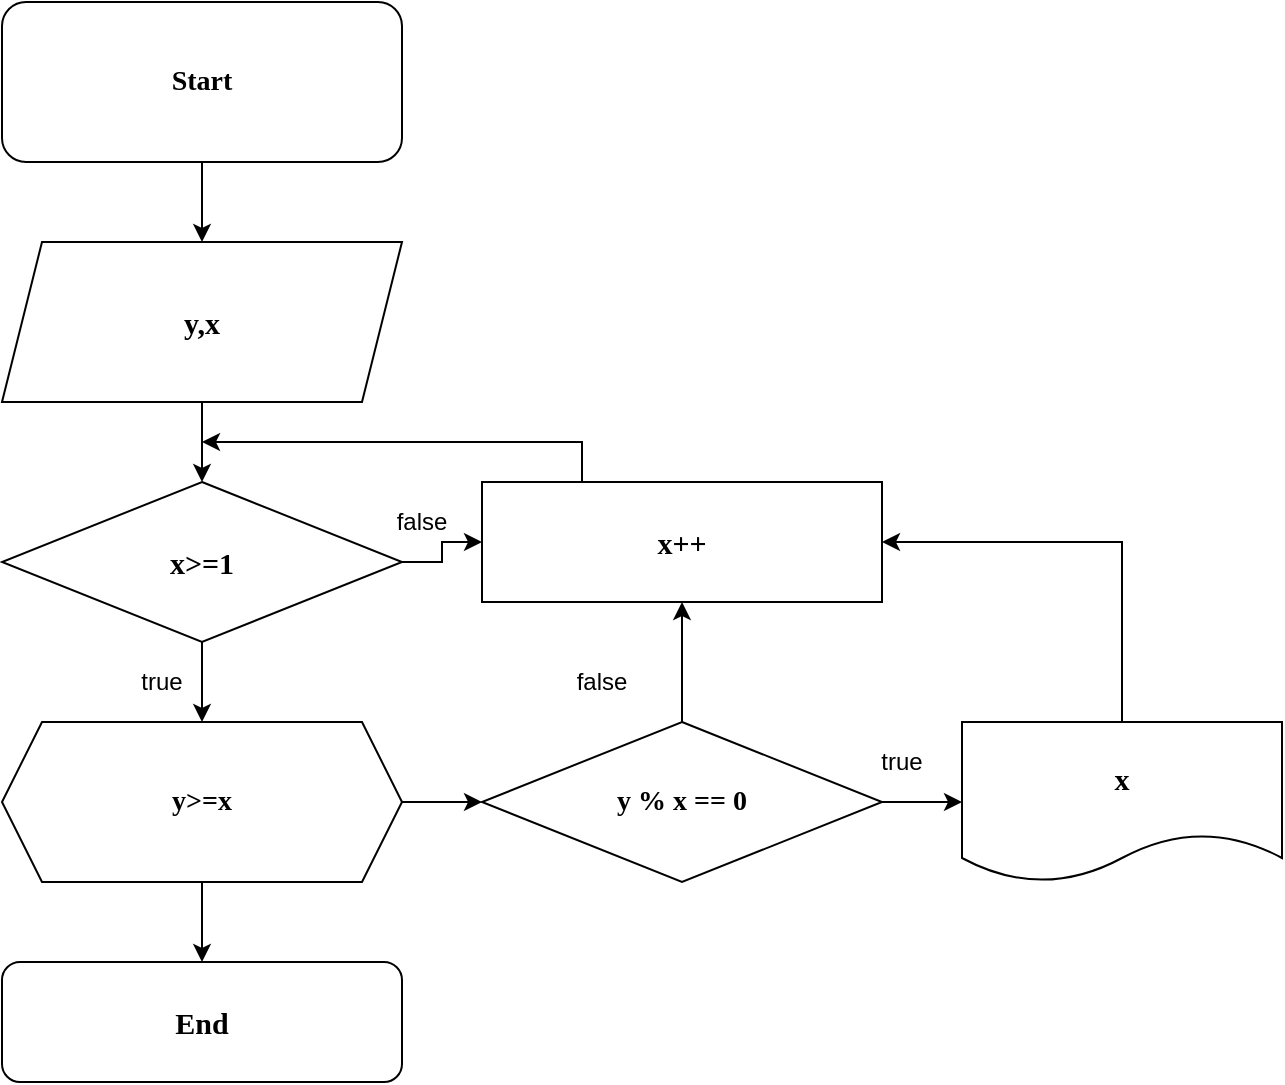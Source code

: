 <mxfile version="15.1.4" type="device"><diagram id="7HRFHzwbY869yRSB86Dh" name="Page-1"><mxGraphModel dx="1038" dy="521" grid="1" gridSize="10" guides="1" tooltips="1" connect="1" arrows="1" fold="1" page="1" pageScale="1" pageWidth="850" pageHeight="1100" math="0" shadow="0"><root><mxCell id="0"/><mxCell id="1" parent="0"/><mxCell id="W6FV5DU8xb6OEOypq1Gp-82" style="edgeStyle=orthogonalEdgeStyle;rounded=0;orthogonalLoop=1;jettySize=auto;html=1;exitX=0.5;exitY=1;exitDx=0;exitDy=0;entryX=0.5;entryY=0;entryDx=0;entryDy=0;" edge="1" parent="1" source="W6FV5DU8xb6OEOypq1Gp-73" target="W6FV5DU8xb6OEOypq1Gp-81"><mxGeometry relative="1" as="geometry"/></mxCell><mxCell id="W6FV5DU8xb6OEOypq1Gp-73" value="&lt;font style=&quot;font-size: 14px&quot; face=&quot;Comic Sans MS&quot;&gt;&lt;b&gt;Start&lt;/b&gt;&lt;/font&gt;" style="rounded=1;whiteSpace=wrap;html=1;" vertex="1" parent="1"><mxGeometry x="160" y="40" width="200" height="80" as="geometry"/></mxCell><mxCell id="W6FV5DU8xb6OEOypq1Gp-84" style="edgeStyle=orthogonalEdgeStyle;rounded=0;orthogonalLoop=1;jettySize=auto;html=1;exitX=0.5;exitY=1;exitDx=0;exitDy=0;entryX=0.5;entryY=0;entryDx=0;entryDy=0;" edge="1" parent="1" source="W6FV5DU8xb6OEOypq1Gp-74" target="W6FV5DU8xb6OEOypq1Gp-75"><mxGeometry relative="1" as="geometry"/></mxCell><mxCell id="W6FV5DU8xb6OEOypq1Gp-96" style="edgeStyle=orthogonalEdgeStyle;rounded=0;orthogonalLoop=1;jettySize=auto;html=1;exitX=1;exitY=0.5;exitDx=0;exitDy=0;" edge="1" parent="1" source="W6FV5DU8xb6OEOypq1Gp-74" target="W6FV5DU8xb6OEOypq1Gp-80"><mxGeometry relative="1" as="geometry"/></mxCell><mxCell id="W6FV5DU8xb6OEOypq1Gp-74" value="&lt;font style=&quot;font-size: 15px&quot; face=&quot;Comic Sans MS&quot;&gt;&lt;b&gt;x&amp;gt;=1&lt;/b&gt;&lt;/font&gt;" style="rhombus;whiteSpace=wrap;html=1;" vertex="1" parent="1"><mxGeometry x="160" y="280" width="200" height="80" as="geometry"/></mxCell><mxCell id="W6FV5DU8xb6OEOypq1Gp-85" style="edgeStyle=orthogonalEdgeStyle;rounded=0;orthogonalLoop=1;jettySize=auto;html=1;exitX=1;exitY=0.5;exitDx=0;exitDy=0;entryX=0;entryY=0.5;entryDx=0;entryDy=0;" edge="1" parent="1" source="W6FV5DU8xb6OEOypq1Gp-75" target="W6FV5DU8xb6OEOypq1Gp-76"><mxGeometry relative="1" as="geometry"/></mxCell><mxCell id="W6FV5DU8xb6OEOypq1Gp-100" style="edgeStyle=orthogonalEdgeStyle;rounded=0;orthogonalLoop=1;jettySize=auto;html=1;exitX=0.5;exitY=1;exitDx=0;exitDy=0;" edge="1" parent="1" source="W6FV5DU8xb6OEOypq1Gp-75" target="W6FV5DU8xb6OEOypq1Gp-101"><mxGeometry relative="1" as="geometry"><mxPoint x="260" y="520" as="targetPoint"/></mxGeometry></mxCell><mxCell id="W6FV5DU8xb6OEOypq1Gp-75" value="&lt;font style=&quot;font-size: 14px&quot; face=&quot;Comic Sans MS&quot;&gt;&lt;b&gt;y&amp;gt;=x&lt;/b&gt;&lt;/font&gt;" style="shape=hexagon;perimeter=hexagonPerimeter2;whiteSpace=wrap;html=1;fixedSize=1;" vertex="1" parent="1"><mxGeometry x="160" y="400" width="200" height="80" as="geometry"/></mxCell><mxCell id="W6FV5DU8xb6OEOypq1Gp-86" style="edgeStyle=orthogonalEdgeStyle;rounded=0;orthogonalLoop=1;jettySize=auto;html=1;exitX=1;exitY=0.5;exitDx=0;exitDy=0;entryX=0;entryY=0.5;entryDx=0;entryDy=0;" edge="1" parent="1" source="W6FV5DU8xb6OEOypq1Gp-76" target="W6FV5DU8xb6OEOypq1Gp-78"><mxGeometry relative="1" as="geometry"/></mxCell><mxCell id="W6FV5DU8xb6OEOypq1Gp-88" style="edgeStyle=orthogonalEdgeStyle;rounded=0;orthogonalLoop=1;jettySize=auto;html=1;exitX=0.5;exitY=0;exitDx=0;exitDy=0;entryX=0.5;entryY=1;entryDx=0;entryDy=0;" edge="1" parent="1" source="W6FV5DU8xb6OEOypq1Gp-76" target="W6FV5DU8xb6OEOypq1Gp-80"><mxGeometry relative="1" as="geometry"/></mxCell><mxCell id="W6FV5DU8xb6OEOypq1Gp-76" value="&lt;font style=&quot;font-size: 14px&quot; face=&quot;Comic Sans MS&quot;&gt;&lt;b&gt;y % x == 0&lt;/b&gt;&lt;/font&gt;" style="rhombus;whiteSpace=wrap;html=1;" vertex="1" parent="1"><mxGeometry x="400" y="400" width="200" height="80" as="geometry"/></mxCell><mxCell id="W6FV5DU8xb6OEOypq1Gp-99" style="edgeStyle=orthogonalEdgeStyle;rounded=0;orthogonalLoop=1;jettySize=auto;html=1;entryX=1;entryY=0.5;entryDx=0;entryDy=0;" edge="1" parent="1" source="W6FV5DU8xb6OEOypq1Gp-78" target="W6FV5DU8xb6OEOypq1Gp-80"><mxGeometry relative="1" as="geometry"><mxPoint x="720" y="310" as="targetPoint"/><Array as="points"><mxPoint x="720" y="310"/></Array></mxGeometry></mxCell><mxCell id="W6FV5DU8xb6OEOypq1Gp-78" value="&lt;font style=&quot;font-size: 15px&quot; face=&quot;Comic Sans MS&quot;&gt;&lt;b&gt;x&lt;/b&gt;&lt;/font&gt;" style="shape=document;whiteSpace=wrap;html=1;boundedLbl=1;" vertex="1" parent="1"><mxGeometry x="640" y="400" width="160" height="80" as="geometry"/></mxCell><mxCell id="W6FV5DU8xb6OEOypq1Gp-95" style="edgeStyle=orthogonalEdgeStyle;rounded=0;orthogonalLoop=1;jettySize=auto;html=1;exitX=0.25;exitY=0;exitDx=0;exitDy=0;" edge="1" parent="1" source="W6FV5DU8xb6OEOypq1Gp-80"><mxGeometry relative="1" as="geometry"><mxPoint x="260" y="260" as="targetPoint"/><Array as="points"><mxPoint x="450" y="260"/></Array></mxGeometry></mxCell><mxCell id="W6FV5DU8xb6OEOypq1Gp-80" value="&lt;font face=&quot;Comic Sans MS&quot; style=&quot;font-size: 15px&quot;&gt;&lt;b&gt;x++&lt;/b&gt;&lt;/font&gt;" style="rounded=0;whiteSpace=wrap;html=1;" vertex="1" parent="1"><mxGeometry x="400" y="280" width="200" height="60" as="geometry"/></mxCell><mxCell id="W6FV5DU8xb6OEOypq1Gp-83" style="edgeStyle=orthogonalEdgeStyle;rounded=0;orthogonalLoop=1;jettySize=auto;html=1;exitX=0.5;exitY=1;exitDx=0;exitDy=0;entryX=0.5;entryY=0;entryDx=0;entryDy=0;" edge="1" parent="1" source="W6FV5DU8xb6OEOypq1Gp-81" target="W6FV5DU8xb6OEOypq1Gp-74"><mxGeometry relative="1" as="geometry"/></mxCell><mxCell id="W6FV5DU8xb6OEOypq1Gp-81" value="&lt;font style=&quot;font-size: 15px&quot; face=&quot;Comic Sans MS&quot;&gt;&lt;b&gt;y,x&lt;br&gt;&lt;/b&gt;&lt;/font&gt;" style="shape=parallelogram;perimeter=parallelogramPerimeter;whiteSpace=wrap;html=1;fixedSize=1;" vertex="1" parent="1"><mxGeometry x="160" y="160" width="200" height="80" as="geometry"/></mxCell><mxCell id="W6FV5DU8xb6OEOypq1Gp-92" value="true" style="text;html=1;strokeColor=none;fillColor=none;align=center;verticalAlign=middle;whiteSpace=wrap;rounded=0;" vertex="1" parent="1"><mxGeometry x="590" y="410" width="40" height="20" as="geometry"/></mxCell><mxCell id="W6FV5DU8xb6OEOypq1Gp-93" value="false" style="text;html=1;strokeColor=none;fillColor=none;align=center;verticalAlign=middle;whiteSpace=wrap;rounded=0;" vertex="1" parent="1"><mxGeometry x="440" y="370" width="40" height="20" as="geometry"/></mxCell><mxCell id="W6FV5DU8xb6OEOypq1Gp-97" value="false" style="text;html=1;strokeColor=none;fillColor=none;align=center;verticalAlign=middle;whiteSpace=wrap;rounded=0;" vertex="1" parent="1"><mxGeometry x="350" y="290" width="40" height="20" as="geometry"/></mxCell><mxCell id="W6FV5DU8xb6OEOypq1Gp-98" value="true" style="text;html=1;strokeColor=none;fillColor=none;align=center;verticalAlign=middle;whiteSpace=wrap;rounded=0;" vertex="1" parent="1"><mxGeometry x="220" y="370" width="40" height="20" as="geometry"/></mxCell><mxCell id="W6FV5DU8xb6OEOypq1Gp-101" value="&lt;font style=&quot;font-size: 15px&quot; face=&quot;Comic Sans MS&quot;&gt;&lt;b&gt;End&lt;/b&gt;&lt;/font&gt;" style="rounded=1;whiteSpace=wrap;html=1;" vertex="1" parent="1"><mxGeometry x="160" y="520" width="200" height="60" as="geometry"/></mxCell></root></mxGraphModel></diagram></mxfile>